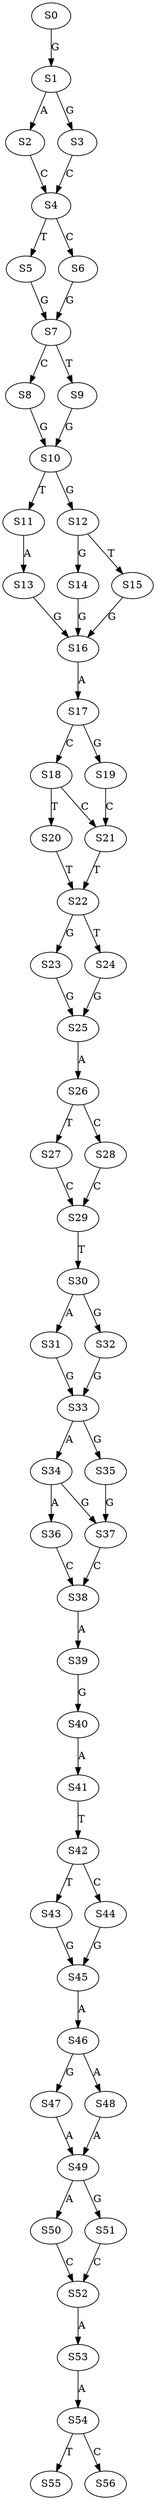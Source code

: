 strict digraph  {
	S0 -> S1 [ label = G ];
	S1 -> S2 [ label = A ];
	S1 -> S3 [ label = G ];
	S2 -> S4 [ label = C ];
	S3 -> S4 [ label = C ];
	S4 -> S5 [ label = T ];
	S4 -> S6 [ label = C ];
	S5 -> S7 [ label = G ];
	S6 -> S7 [ label = G ];
	S7 -> S8 [ label = C ];
	S7 -> S9 [ label = T ];
	S8 -> S10 [ label = G ];
	S9 -> S10 [ label = G ];
	S10 -> S11 [ label = T ];
	S10 -> S12 [ label = G ];
	S11 -> S13 [ label = A ];
	S12 -> S14 [ label = G ];
	S12 -> S15 [ label = T ];
	S13 -> S16 [ label = G ];
	S14 -> S16 [ label = G ];
	S15 -> S16 [ label = G ];
	S16 -> S17 [ label = A ];
	S17 -> S18 [ label = C ];
	S17 -> S19 [ label = G ];
	S18 -> S20 [ label = T ];
	S18 -> S21 [ label = C ];
	S19 -> S21 [ label = C ];
	S20 -> S22 [ label = T ];
	S21 -> S22 [ label = T ];
	S22 -> S23 [ label = G ];
	S22 -> S24 [ label = T ];
	S23 -> S25 [ label = G ];
	S24 -> S25 [ label = G ];
	S25 -> S26 [ label = A ];
	S26 -> S27 [ label = T ];
	S26 -> S28 [ label = C ];
	S27 -> S29 [ label = C ];
	S28 -> S29 [ label = C ];
	S29 -> S30 [ label = T ];
	S30 -> S31 [ label = A ];
	S30 -> S32 [ label = G ];
	S31 -> S33 [ label = G ];
	S32 -> S33 [ label = G ];
	S33 -> S34 [ label = A ];
	S33 -> S35 [ label = G ];
	S34 -> S36 [ label = A ];
	S34 -> S37 [ label = G ];
	S35 -> S37 [ label = G ];
	S36 -> S38 [ label = C ];
	S37 -> S38 [ label = C ];
	S38 -> S39 [ label = A ];
	S39 -> S40 [ label = G ];
	S40 -> S41 [ label = A ];
	S41 -> S42 [ label = T ];
	S42 -> S43 [ label = T ];
	S42 -> S44 [ label = C ];
	S43 -> S45 [ label = G ];
	S44 -> S45 [ label = G ];
	S45 -> S46 [ label = A ];
	S46 -> S47 [ label = G ];
	S46 -> S48 [ label = A ];
	S47 -> S49 [ label = A ];
	S48 -> S49 [ label = A ];
	S49 -> S50 [ label = A ];
	S49 -> S51 [ label = G ];
	S50 -> S52 [ label = C ];
	S51 -> S52 [ label = C ];
	S52 -> S53 [ label = A ];
	S53 -> S54 [ label = A ];
	S54 -> S55 [ label = T ];
	S54 -> S56 [ label = C ];
}

